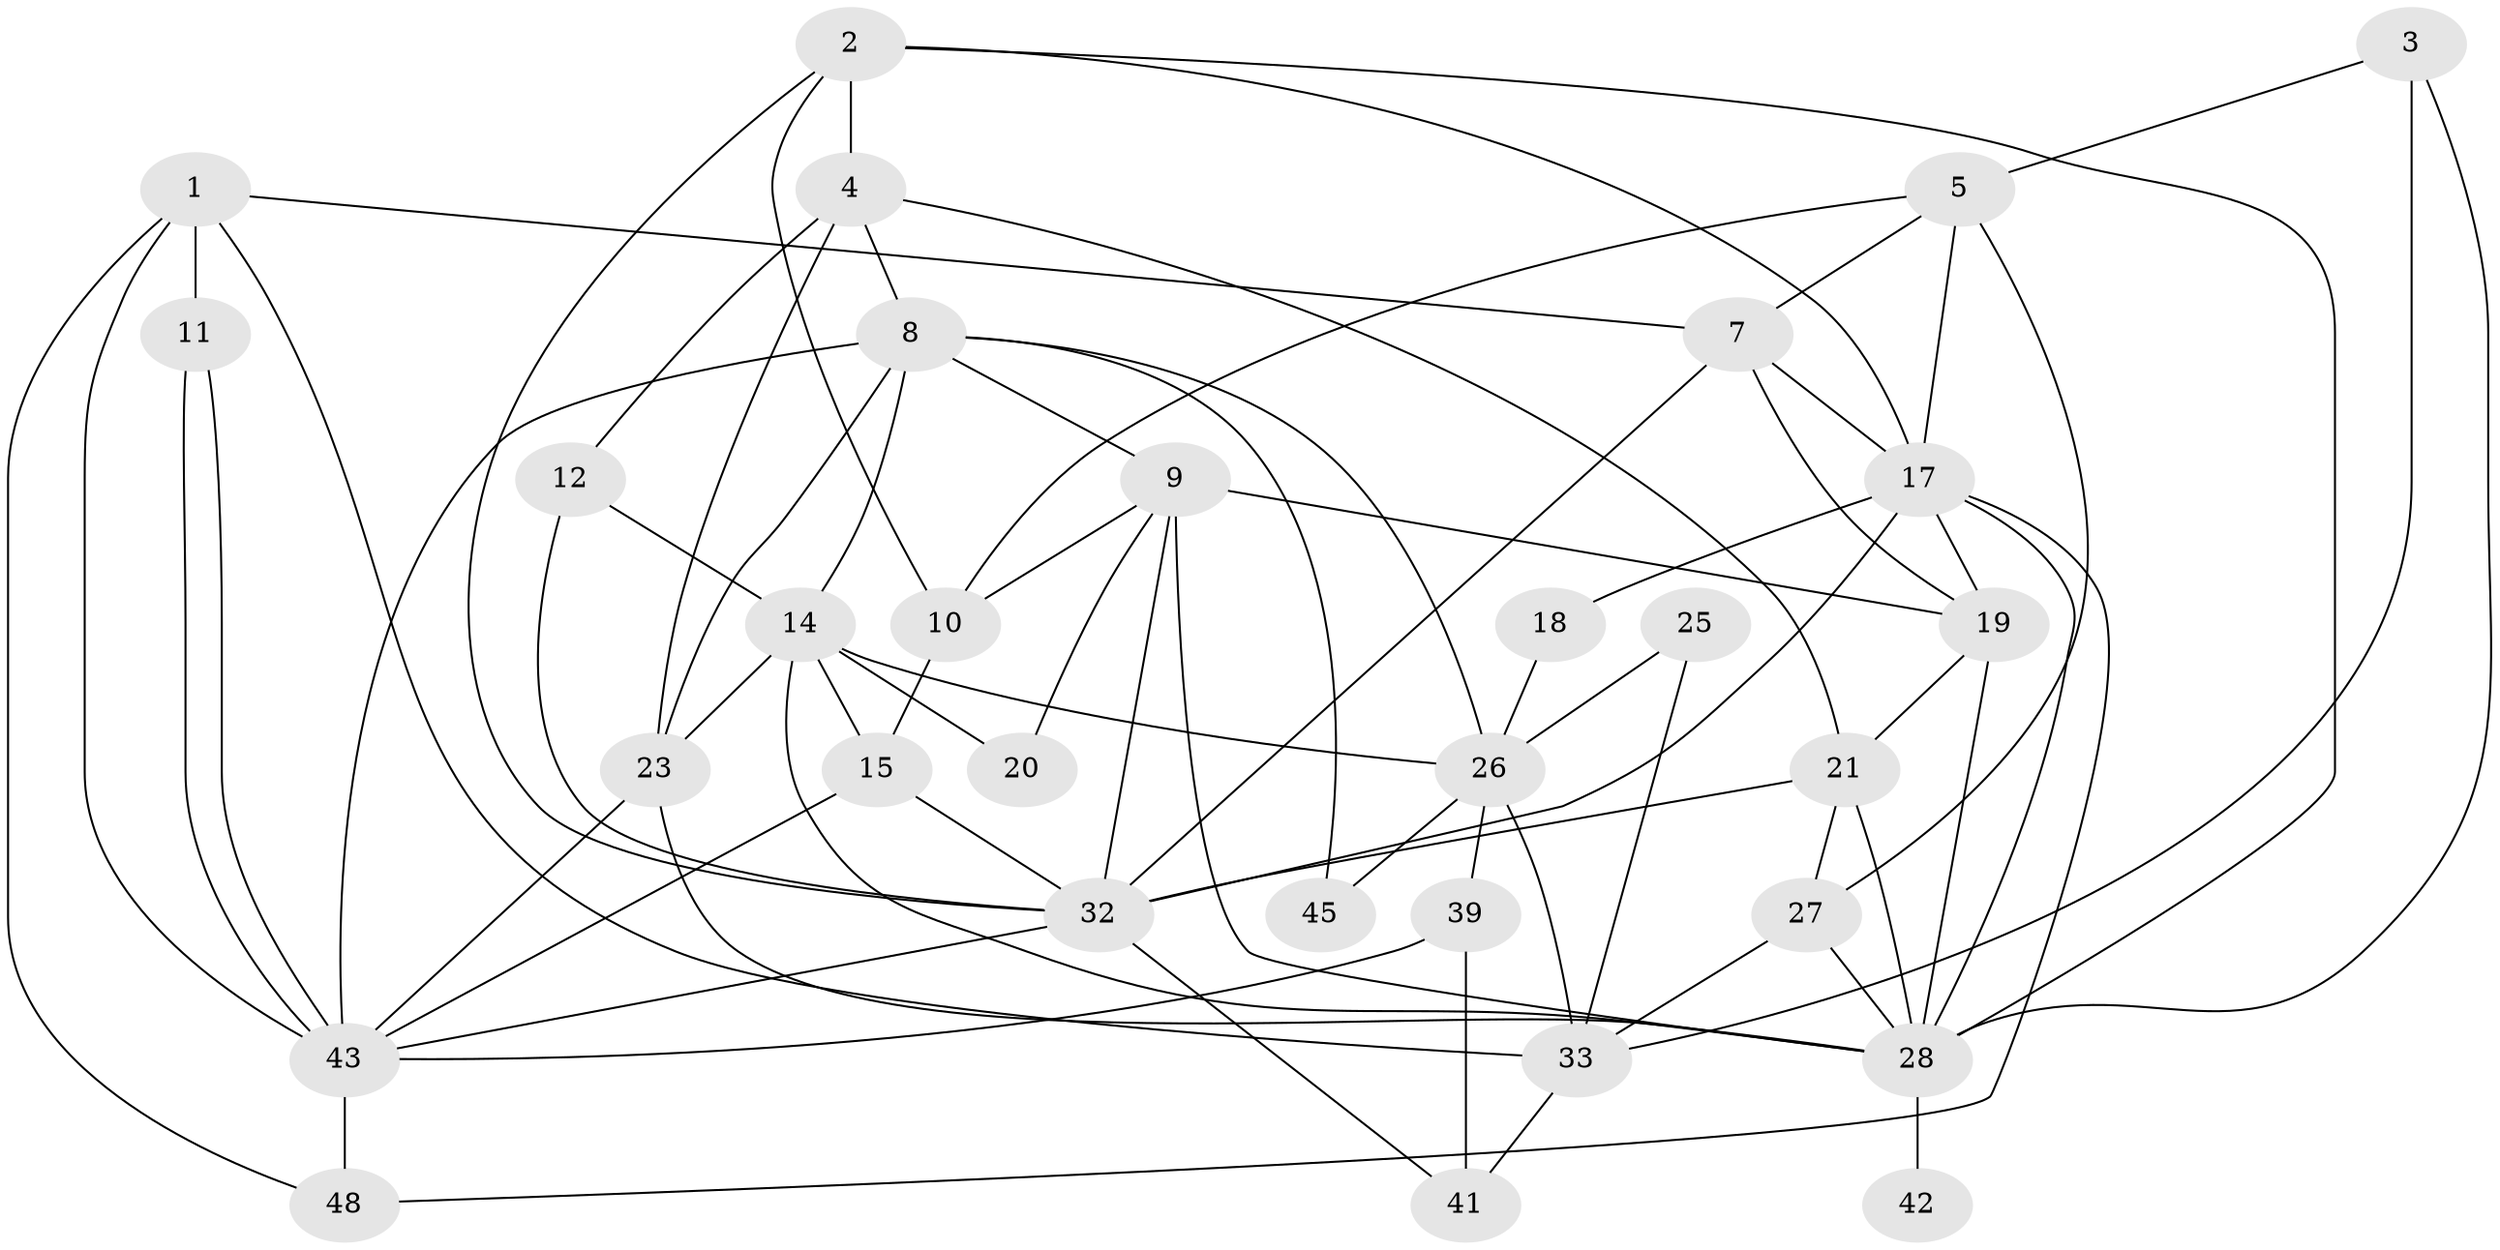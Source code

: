 // Generated by graph-tools (version 1.1) at 2025/23/03/03/25 07:23:59]
// undirected, 31 vertices, 74 edges
graph export_dot {
graph [start="1"]
  node [color=gray90,style=filled];
  1 [super="+16"];
  2 [super="+24"];
  3 [super="+22"];
  4 [super="+36"];
  5 [super="+6"];
  7 [super="+38"];
  8 [super="+13"];
  9 [super="+35"];
  10 [super="+44"];
  11;
  12;
  14 [super="+34"];
  15;
  17 [super="+29"];
  18;
  19;
  20;
  21 [super="+47"];
  23 [super="+37"];
  25;
  26 [super="+40"];
  27 [super="+30"];
  28 [super="+31"];
  32 [super="+46"];
  33 [super="+50"];
  39;
  41;
  42;
  43 [super="+49"];
  45;
  48;
  1 -- 11 [weight=2];
  1 -- 43;
  1 -- 48;
  1 -- 33;
  1 -- 7;
  2 -- 17;
  2 -- 10;
  2 -- 32;
  2 -- 4;
  2 -- 28;
  3 -- 5;
  3 -- 33;
  3 -- 28;
  4 -- 21;
  4 -- 8;
  4 -- 12;
  4 -- 23;
  5 -- 7 [weight=2];
  5 -- 27;
  5 -- 17;
  5 -- 10;
  7 -- 32;
  7 -- 19;
  7 -- 17;
  8 -- 14;
  8 -- 45;
  8 -- 26;
  8 -- 23;
  8 -- 9;
  8 -- 43;
  9 -- 20;
  9 -- 32;
  9 -- 10;
  9 -- 19;
  9 -- 28;
  10 -- 15;
  11 -- 43;
  11 -- 43;
  12 -- 32;
  12 -- 14;
  14 -- 15;
  14 -- 20;
  14 -- 26;
  14 -- 23;
  14 -- 28;
  15 -- 32;
  15 -- 43;
  17 -- 32;
  17 -- 18;
  17 -- 19;
  17 -- 48;
  17 -- 28;
  18 -- 26;
  19 -- 21;
  19 -- 28;
  21 -- 27;
  21 -- 32 [weight=2];
  21 -- 28;
  23 -- 43;
  23 -- 28;
  25 -- 33;
  25 -- 26;
  26 -- 33 [weight=2];
  26 -- 39;
  26 -- 45;
  27 -- 28;
  27 -- 33;
  28 -- 42 [weight=2];
  32 -- 41;
  32 -- 43;
  33 -- 41;
  39 -- 41;
  39 -- 43;
  43 -- 48;
}

